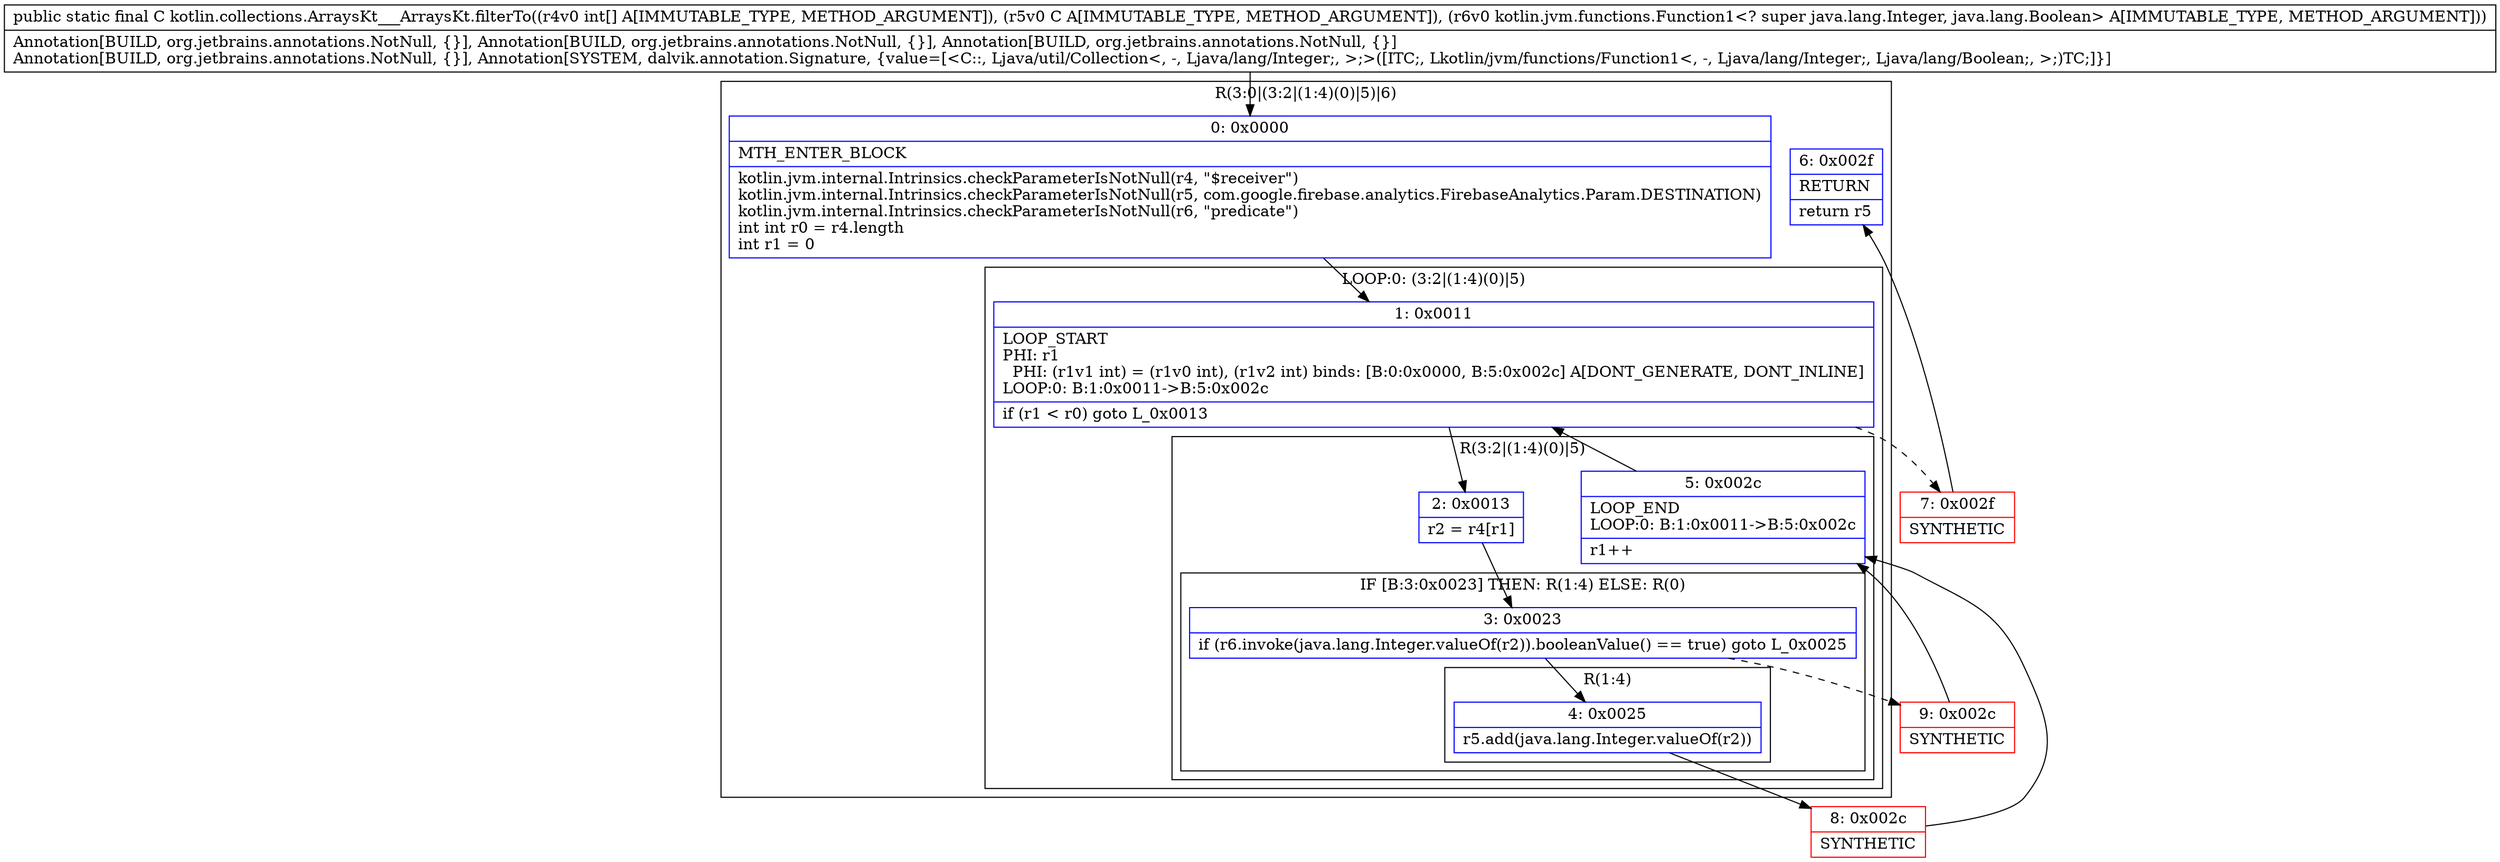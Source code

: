 digraph "CFG forkotlin.collections.ArraysKt___ArraysKt.filterTo([ILjava\/util\/Collection;Lkotlin\/jvm\/functions\/Function1;)Ljava\/util\/Collection;" {
subgraph cluster_Region_1300175646 {
label = "R(3:0|(3:2|(1:4)(0)|5)|6)";
node [shape=record,color=blue];
Node_0 [shape=record,label="{0\:\ 0x0000|MTH_ENTER_BLOCK\l|kotlin.jvm.internal.Intrinsics.checkParameterIsNotNull(r4, \"$receiver\")\lkotlin.jvm.internal.Intrinsics.checkParameterIsNotNull(r5, com.google.firebase.analytics.FirebaseAnalytics.Param.DESTINATION)\lkotlin.jvm.internal.Intrinsics.checkParameterIsNotNull(r6, \"predicate\")\lint int r0 = r4.length\lint r1 = 0\l}"];
subgraph cluster_LoopRegion_1841273739 {
label = "LOOP:0: (3:2|(1:4)(0)|5)";
node [shape=record,color=blue];
Node_1 [shape=record,label="{1\:\ 0x0011|LOOP_START\lPHI: r1 \l  PHI: (r1v1 int) = (r1v0 int), (r1v2 int) binds: [B:0:0x0000, B:5:0x002c] A[DONT_GENERATE, DONT_INLINE]\lLOOP:0: B:1:0x0011\-\>B:5:0x002c\l|if (r1 \< r0) goto L_0x0013\l}"];
subgraph cluster_Region_1241402024 {
label = "R(3:2|(1:4)(0)|5)";
node [shape=record,color=blue];
Node_2 [shape=record,label="{2\:\ 0x0013|r2 = r4[r1]\l}"];
subgraph cluster_IfRegion_101950044 {
label = "IF [B:3:0x0023] THEN: R(1:4) ELSE: R(0)";
node [shape=record,color=blue];
Node_3 [shape=record,label="{3\:\ 0x0023|if (r6.invoke(java.lang.Integer.valueOf(r2)).booleanValue() == true) goto L_0x0025\l}"];
subgraph cluster_Region_1573541411 {
label = "R(1:4)";
node [shape=record,color=blue];
Node_4 [shape=record,label="{4\:\ 0x0025|r5.add(java.lang.Integer.valueOf(r2))\l}"];
}
subgraph cluster_Region_1713052573 {
label = "R(0)";
node [shape=record,color=blue];
}
}
Node_5 [shape=record,label="{5\:\ 0x002c|LOOP_END\lLOOP:0: B:1:0x0011\-\>B:5:0x002c\l|r1++\l}"];
}
}
Node_6 [shape=record,label="{6\:\ 0x002f|RETURN\l|return r5\l}"];
}
Node_7 [shape=record,color=red,label="{7\:\ 0x002f|SYNTHETIC\l}"];
Node_8 [shape=record,color=red,label="{8\:\ 0x002c|SYNTHETIC\l}"];
Node_9 [shape=record,color=red,label="{9\:\ 0x002c|SYNTHETIC\l}"];
MethodNode[shape=record,label="{public static final C kotlin.collections.ArraysKt___ArraysKt.filterTo((r4v0 int[] A[IMMUTABLE_TYPE, METHOD_ARGUMENT]), (r5v0 C A[IMMUTABLE_TYPE, METHOD_ARGUMENT]), (r6v0 kotlin.jvm.functions.Function1\<? super java.lang.Integer, java.lang.Boolean\> A[IMMUTABLE_TYPE, METHOD_ARGUMENT]))  | Annotation[BUILD, org.jetbrains.annotations.NotNull, \{\}], Annotation[BUILD, org.jetbrains.annotations.NotNull, \{\}], Annotation[BUILD, org.jetbrains.annotations.NotNull, \{\}]\lAnnotation[BUILD, org.jetbrains.annotations.NotNull, \{\}], Annotation[SYSTEM, dalvik.annotation.Signature, \{value=[\<C::, Ljava\/util\/Collection\<, \-, Ljava\/lang\/Integer;, \>;\>([ITC;, Lkotlin\/jvm\/functions\/Function1\<, \-, Ljava\/lang\/Integer;, Ljava\/lang\/Boolean;, \>;)TC;]\}]\l}"];
MethodNode -> Node_0;
Node_0 -> Node_1;
Node_1 -> Node_2;
Node_1 -> Node_7[style=dashed];
Node_2 -> Node_3;
Node_3 -> Node_4;
Node_3 -> Node_9[style=dashed];
Node_4 -> Node_8;
Node_5 -> Node_1;
Node_7 -> Node_6;
Node_8 -> Node_5;
Node_9 -> Node_5;
}

